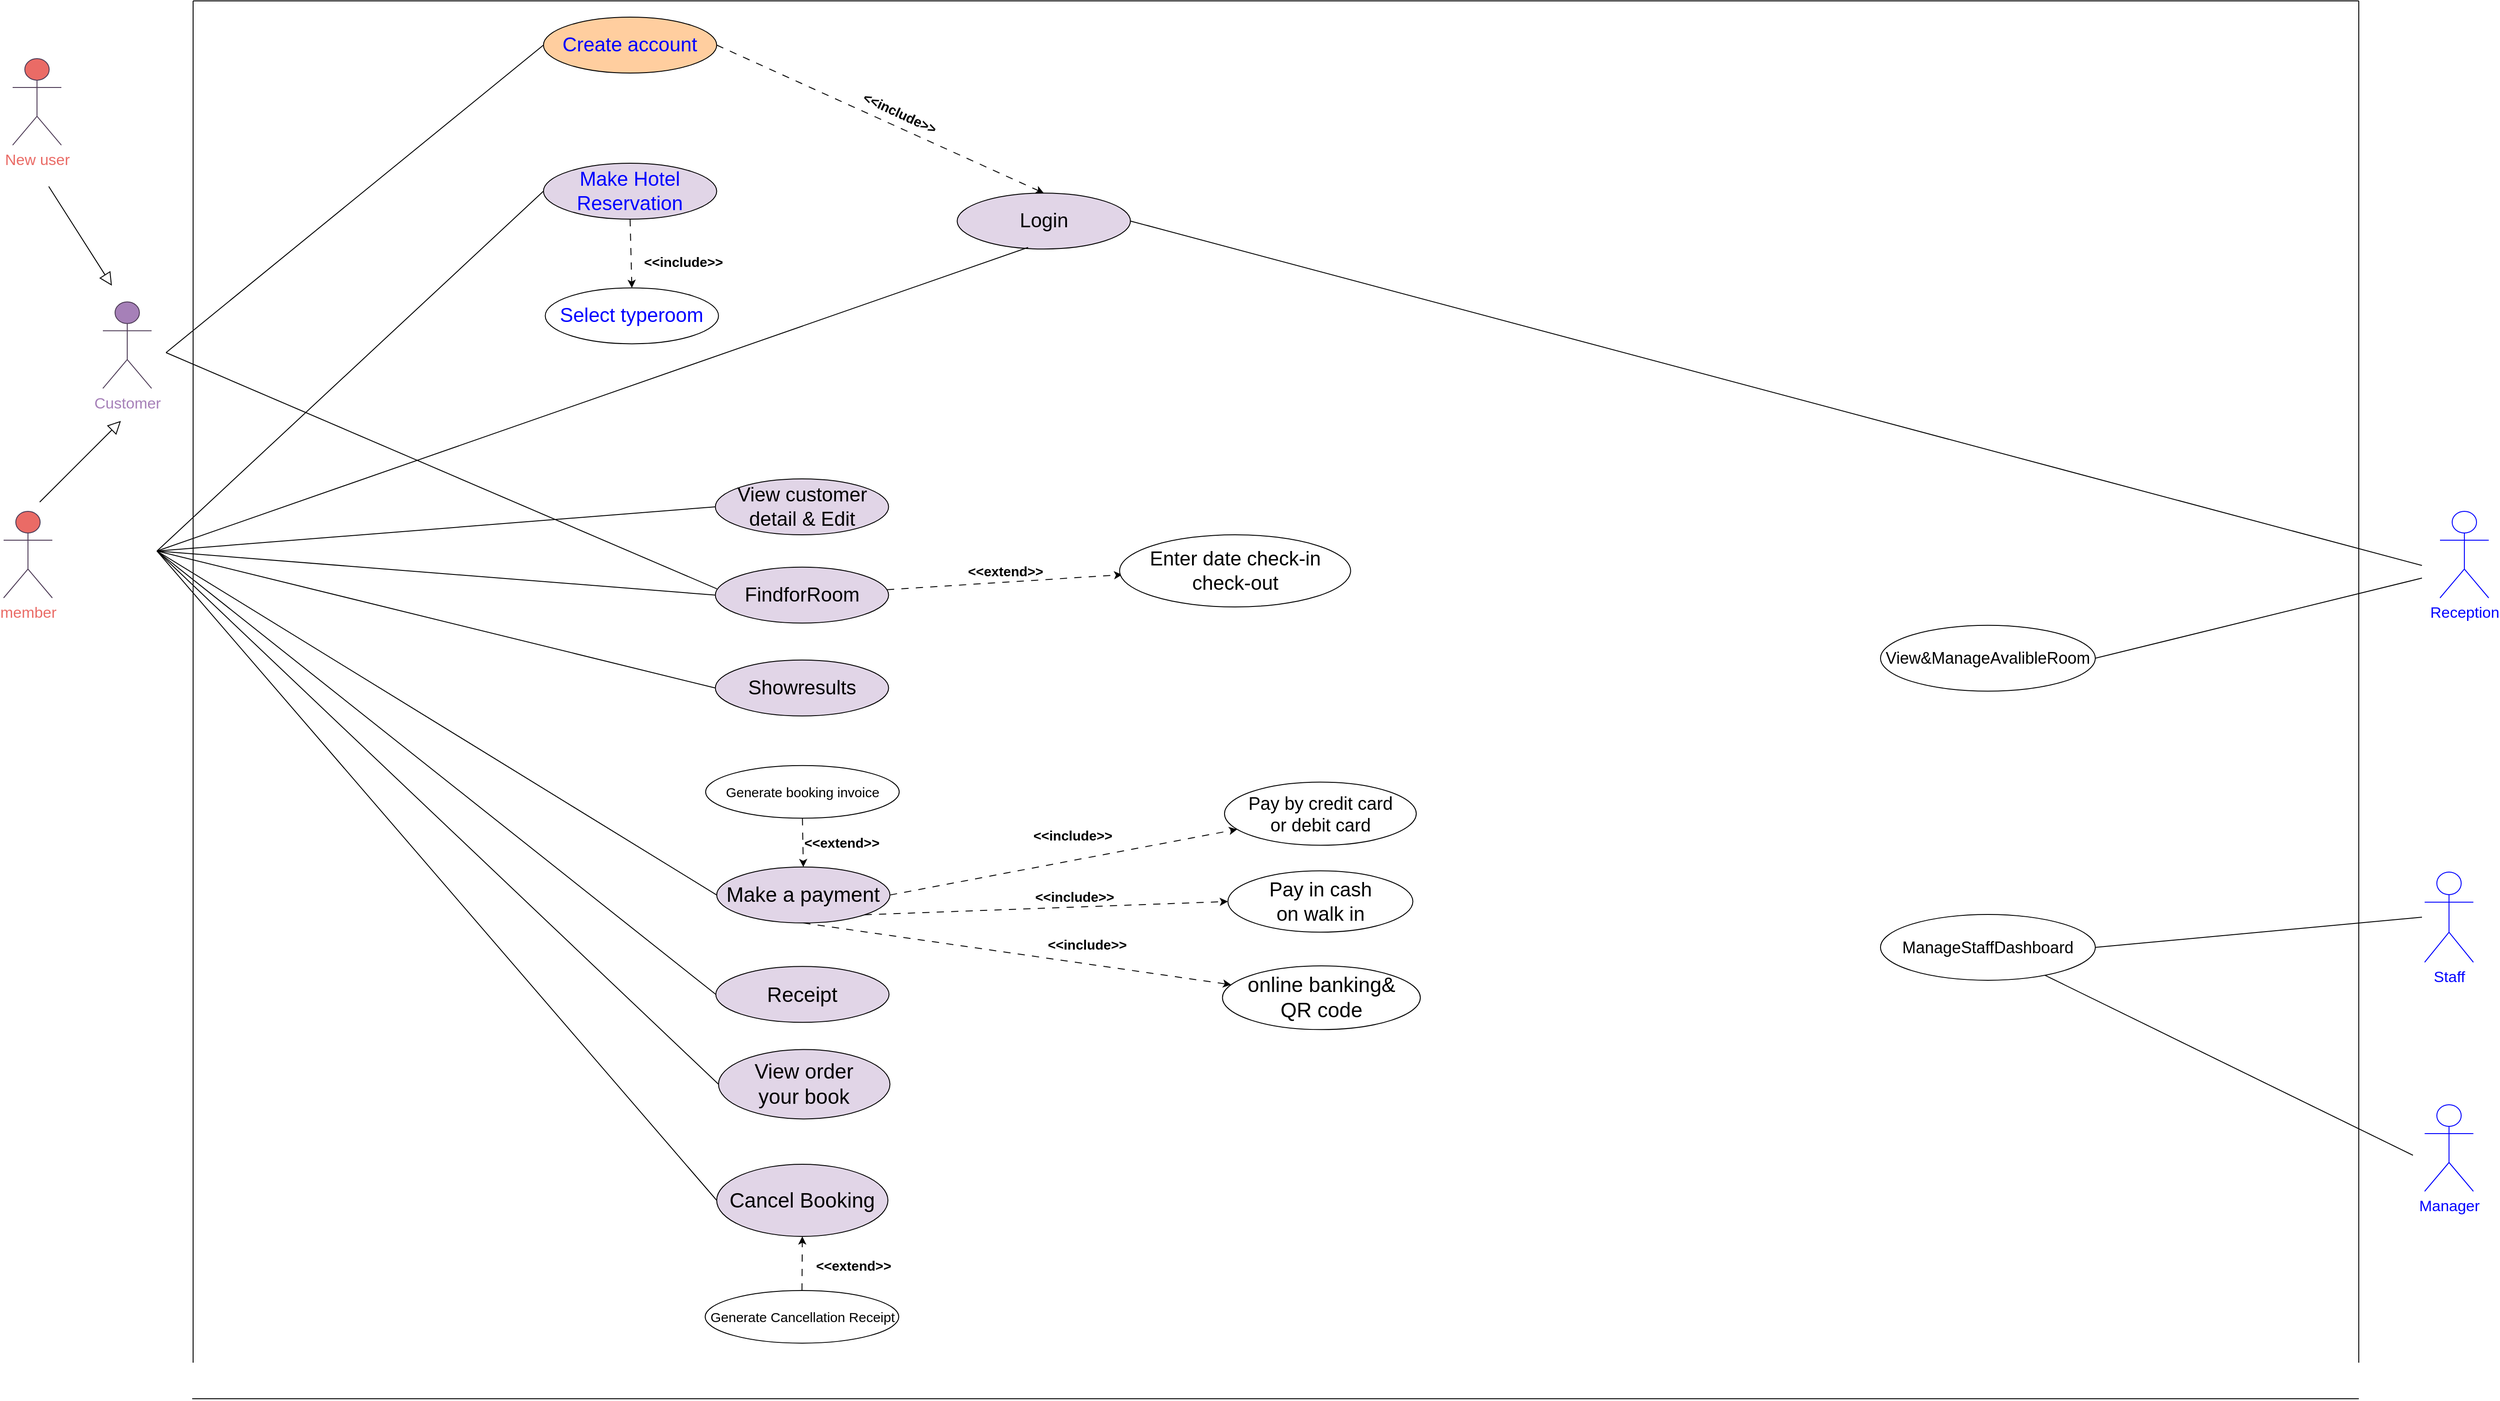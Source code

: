 <mxfile version="23.1.1" type="github">
  <diagram name="Page-1" id="PbKWOQbX_1PaZ53Zm29W">
    <mxGraphModel dx="6107" dy="3630" grid="1" gridSize="10" guides="1" tooltips="1" connect="1" arrows="1" fold="1" page="1" pageScale="1" pageWidth="2336" pageHeight="1654" background="#ffffff" math="0" shadow="0">
      <root>
        <mxCell id="0" />
        <mxCell id="1" parent="0" />
        <mxCell id="sUf9XbAU1CUpJkNU1rNn-33" style="rounded=0;orthogonalLoop=1;jettySize=auto;html=1;exitX=1;exitY=0.5;exitDx=0;exitDy=0;entryX=0.5;entryY=0;entryDx=0;entryDy=0;dashed=1;dashPattern=8 8;" parent="1" source="abd4hCFFGXDO6NItZaRm-3" target="abd4hCFFGXDO6NItZaRm-5" edge="1">
          <mxGeometry relative="1" as="geometry" />
        </mxCell>
        <mxCell id="abd4hCFFGXDO6NItZaRm-3" value="&lt;font style=&quot;font-size: 22px;&quot;&gt;Create account&lt;/font&gt;" style="ellipse;whiteSpace=wrap;html=1;fillColor=#FFCE9F;fontColor=#0000FF;" parent="1" vertex="1">
          <mxGeometry x="138.25" y="-62" width="192" height="62" as="geometry" />
        </mxCell>
        <mxCell id="abd4hCFFGXDO6NItZaRm-5" value="&lt;font style=&quot;font-size: 22px;&quot;&gt;Login&lt;/font&gt;" style="ellipse;whiteSpace=wrap;html=1;fillColor=#E1D5E7;" parent="1" vertex="1">
          <mxGeometry x="596.75" y="133.1" width="192" height="62" as="geometry" />
        </mxCell>
        <mxCell id="HL9QSUcujs9zinH3Ey6S-14" style="edgeStyle=none;shape=connector;rounded=0;orthogonalLoop=1;jettySize=auto;html=1;exitX=0;exitY=0.5;exitDx=0;exitDy=0;labelBackgroundColor=default;fontFamily=Helvetica;fontSize=11;fontColor=default;endArrow=none;endFill=0;" parent="1" source="abd4hCFFGXDO6NItZaRm-7" edge="1">
          <mxGeometry relative="1" as="geometry">
            <mxPoint x="-290" y="530" as="targetPoint" />
          </mxGeometry>
        </mxCell>
        <mxCell id="abd4hCFFGXDO6NItZaRm-7" value="&lt;font style=&quot;font-size: 22px;&quot;&gt;Make Hotel Reservation&lt;/font&gt;" style="ellipse;whiteSpace=wrap;html=1;fillColor=#E1D5E7;fontColor=#0000FF;" parent="1" vertex="1">
          <mxGeometry x="138.25" y="100" width="192" height="62" as="geometry" />
        </mxCell>
        <mxCell id="HL9QSUcujs9zinH3Ey6S-13" style="edgeStyle=none;shape=connector;rounded=0;orthogonalLoop=1;jettySize=auto;html=1;exitX=0;exitY=0.5;exitDx=0;exitDy=0;labelBackgroundColor=default;fontFamily=Helvetica;fontSize=11;fontColor=default;endArrow=none;endFill=0;" parent="1" source="abd4hCFFGXDO6NItZaRm-8" edge="1">
          <mxGeometry relative="1" as="geometry">
            <mxPoint x="-290" y="530" as="targetPoint" />
          </mxGeometry>
        </mxCell>
        <mxCell id="sUf9XbAU1CUpJkNU1rNn-21" value="" style="rounded=0;orthogonalLoop=1;jettySize=auto;html=1;dashed=1;dashPattern=8 8;strokeColor=#000000;" parent="1" source="abd4hCFFGXDO6NItZaRm-8" edge="1">
          <mxGeometry relative="1" as="geometry">
            <mxPoint x="779.588" y="556.277" as="targetPoint" />
          </mxGeometry>
        </mxCell>
        <mxCell id="abd4hCFFGXDO6NItZaRm-8" value="&lt;font style=&quot;font-size: 22px;&quot;&gt;FindforRoom&lt;/font&gt;" style="ellipse;whiteSpace=wrap;html=1;fillColor=#E1D5E7;" parent="1" vertex="1">
          <mxGeometry x="328.75" y="547.9" width="192" height="62" as="geometry" />
        </mxCell>
        <mxCell id="abd4hCFFGXDO6NItZaRm-9" value="&lt;font color=&quot;#a680b8&quot; style=&quot;font-size: 17px;&quot;&gt;Customer&lt;/font&gt;" style="shape=umlActor;verticalLabelPosition=bottom;verticalAlign=top;html=1;outlineConnect=0;strokeColor=#4E3C57;fillColor=#A680B8;" parent="1" vertex="1">
          <mxGeometry x="-350" y="253.73" width="54" height="96" as="geometry" />
        </mxCell>
        <mxCell id="HL9QSUcujs9zinH3Ey6S-16" style="edgeStyle=none;shape=connector;rounded=0;orthogonalLoop=1;jettySize=auto;html=1;exitX=0;exitY=0.5;exitDx=0;exitDy=0;labelBackgroundColor=default;fontFamily=Helvetica;fontSize=11;fontColor=default;endArrow=none;endFill=0;" parent="1" source="abd4hCFFGXDO6NItZaRm-10" edge="1">
          <mxGeometry relative="1" as="geometry">
            <mxPoint x="-290" y="530" as="targetPoint" />
          </mxGeometry>
        </mxCell>
        <mxCell id="sUf9XbAU1CUpJkNU1rNn-3" style="rounded=0;orthogonalLoop=1;jettySize=auto;html=1;exitX=0.5;exitY=1;exitDx=0;exitDy=0;dashed=1;dashPattern=8 8;strokeColor=#000000;" parent="1" source="abd4hCFFGXDO6NItZaRm-10" target="sUf9XbAU1CUpJkNU1rNn-2" edge="1">
          <mxGeometry relative="1" as="geometry" />
        </mxCell>
        <mxCell id="abd4hCFFGXDO6NItZaRm-10" value="&lt;font style=&quot;font-size: 23px;&quot;&gt;Make a payment&lt;/font&gt;" style="ellipse;whiteSpace=wrap;html=1;fillColor=#E1D5E7;" parent="1" vertex="1">
          <mxGeometry x="330.25" y="880.43" width="192" height="62" as="geometry" />
        </mxCell>
        <mxCell id="HL9QSUcujs9zinH3Ey6S-19" style="edgeStyle=none;shape=connector;rounded=0;orthogonalLoop=1;jettySize=auto;html=1;exitX=0;exitY=0.5;exitDx=0;exitDy=0;labelBackgroundColor=default;fontFamily=Helvetica;fontSize=11;fontColor=default;endArrow=none;endFill=0;" parent="1" source="abd4hCFFGXDO6NItZaRm-12" edge="1">
          <mxGeometry relative="1" as="geometry">
            <mxPoint x="-290" y="530" as="targetPoint" />
          </mxGeometry>
        </mxCell>
        <mxCell id="abd4hCFFGXDO6NItZaRm-12" value="&lt;font style=&quot;font-size: 23px;&quot;&gt;View order&lt;br&gt;your book&lt;/font&gt;" style="ellipse;whiteSpace=wrap;html=1;fillColor=#E1D5E7;" parent="1" vertex="1">
          <mxGeometry x="332.25" y="1082.75" width="190" height="77" as="geometry" />
        </mxCell>
        <mxCell id="HL9QSUcujs9zinH3Ey6S-21" style="edgeStyle=none;shape=connector;rounded=0;orthogonalLoop=1;jettySize=auto;html=1;exitX=0;exitY=0.5;exitDx=0;exitDy=0;labelBackgroundColor=default;fontFamily=Helvetica;fontSize=11;fontColor=default;endArrow=none;endFill=0;" parent="1" source="abd4hCFFGXDO6NItZaRm-14" edge="1">
          <mxGeometry relative="1" as="geometry">
            <mxPoint x="-290" y="530" as="targetPoint" />
          </mxGeometry>
        </mxCell>
        <mxCell id="abd4hCFFGXDO6NItZaRm-14" value="&lt;span style=&quot;font-size: 23px;&quot;&gt;Cancel Booking&lt;/span&gt;" style="ellipse;whiteSpace=wrap;html=1;fillColor=#E1D5E7;" parent="1" vertex="1">
          <mxGeometry x="330.25" y="1210" width="189.75" height="80" as="geometry" />
        </mxCell>
        <mxCell id="abd4hCFFGXDO6NItZaRm-17" value="&lt;font color=&quot;#0000ff&quot; style=&quot;font-size: 22px;&quot;&gt;Select typeroom&lt;/font&gt;" style="ellipse;whiteSpace=wrap;html=1;" parent="1" vertex="1">
          <mxGeometry x="140.25" y="238.21" width="192" height="62" as="geometry" />
        </mxCell>
        <mxCell id="abd4hCFFGXDO6NItZaRm-24" value="&lt;font style=&quot;font-size: 20px;&quot;&gt;Pay by credit card&lt;br&gt;or debit card&lt;/font&gt;" style="ellipse;whiteSpace=wrap;html=1;" parent="1" vertex="1">
          <mxGeometry x="893" y="786.27" width="212.5" height="70" as="geometry" />
        </mxCell>
        <mxCell id="abd4hCFFGXDO6NItZaRm-25" value="&lt;font style=&quot;font-size: 22px;&quot;&gt;Pay in cash&lt;br&gt;on walk in&lt;/font&gt;" style="ellipse;whiteSpace=wrap;html=1;" parent="1" vertex="1">
          <mxGeometry x="896.75" y="884.64" width="205" height="68" as="geometry" />
        </mxCell>
        <mxCell id="abd4hCFFGXDO6NItZaRm-28" value="&lt;font color=&quot;#0000ff&quot; style=&quot;font-size: 17px;&quot;&gt;Reception&lt;/font&gt;" style="shape=umlActor;verticalLabelPosition=bottom;verticalAlign=top;html=1;outlineConnect=0;fillColor=none;strokeColor=#0000FF;" parent="1" vertex="1">
          <mxGeometry x="2240" y="486" width="54" height="96" as="geometry" />
        </mxCell>
        <mxCell id="abd4hCFFGXDO6NItZaRm-44" value="&lt;font color=&quot;#0000ff&quot; style=&quot;font-size: 17px;&quot;&gt;Manager&lt;/font&gt;" style="shape=umlActor;verticalLabelPosition=bottom;verticalAlign=top;html=1;outlineConnect=0;strokeColor=#0000FF;" parent="1" vertex="1">
          <mxGeometry x="2223" y="1144" width="54" height="96" as="geometry" />
        </mxCell>
        <mxCell id="abd4hCFFGXDO6NItZaRm-45" value="&lt;font color=&quot;#0000ff&quot; style=&quot;font-size: 17px;&quot;&gt;Staff&lt;/font&gt;" style="shape=umlActor;verticalLabelPosition=bottom;verticalAlign=top;html=1;outlineConnect=0;strokeColor=#0000FF;" parent="1" vertex="1">
          <mxGeometry x="2223" y="886" width="54" height="100" as="geometry" />
        </mxCell>
        <mxCell id="HL9QSUcujs9zinH3Ey6S-56" value="&lt;span style=&quot;font-size: 15px;&quot;&gt;&lt;b&gt;&amp;lt;&amp;lt;include&amp;gt;&amp;gt;&lt;/b&gt;&lt;/span&gt;" style="text;html=1;strokeColor=none;fillColor=none;align=center;verticalAlign=middle;whiteSpace=wrap;rounded=0;fontSize=11;fontFamily=Helvetica;fontColor=default;rotation=0;" parent="1" vertex="1">
          <mxGeometry x="695.14" y="833.01" width="60" height="23.26" as="geometry" />
        </mxCell>
        <mxCell id="GftgdVyr85LCpUTzxrJk-7" style="edgeStyle=none;shape=connector;rounded=0;orthogonalLoop=1;jettySize=auto;html=1;exitX=1;exitY=0.5;exitDx=0;exitDy=0;labelBackgroundColor=default;fontFamily=Helvetica;fontSize=11;fontColor=default;endArrow=none;endFill=0;strokeColor=#000000;" parent="1" source="GftgdVyr85LCpUTzxrJk-8" edge="1">
          <mxGeometry relative="1" as="geometry">
            <mxPoint x="2220" y="936" as="targetPoint" />
          </mxGeometry>
        </mxCell>
        <mxCell id="GftgdVyr85LCpUTzxrJk-8" value="&lt;font style=&quot;font-size: 18px;&quot;&gt;ManageStaffDashboard&lt;/font&gt;" style="ellipse;whiteSpace=wrap;html=1;strokeColor=#000000;fillColor=#FFFFFF;" parent="1" vertex="1">
          <mxGeometry x="1620" y="933" width="238" height="73" as="geometry" />
        </mxCell>
        <mxCell id="GftgdVyr85LCpUTzxrJk-20" style="edgeStyle=none;shape=connector;rounded=0;orthogonalLoop=1;jettySize=auto;html=1;labelBackgroundColor=default;fontFamily=Helvetica;fontSize=11;fontColor=default;endArrow=none;endFill=0;exitX=1;exitY=0.5;exitDx=0;exitDy=0;" parent="1" source="abd4hCFFGXDO6NItZaRm-5" edge="1">
          <mxGeometry relative="1" as="geometry">
            <mxPoint x="2220" y="546" as="targetPoint" />
            <mxPoint x="1830" y="326" as="sourcePoint" />
          </mxGeometry>
        </mxCell>
        <mxCell id="plUVZPzh_fyqtbzstCr8-10" value="" style="endArrow=none;html=1;rounded=0;" parent="1" edge="1">
          <mxGeometry width="50" height="50" relative="1" as="geometry">
            <mxPoint x="-250" y="1430" as="sourcePoint" />
            <mxPoint x="-250" y="-80" as="targetPoint" />
          </mxGeometry>
        </mxCell>
        <mxCell id="plUVZPzh_fyqtbzstCr8-11" value="" style="endArrow=none;html=1;rounded=0;" parent="1" edge="1">
          <mxGeometry width="50" height="50" relative="1" as="geometry">
            <mxPoint x="-250" y="-80" as="sourcePoint" />
            <mxPoint x="2150" y="-80" as="targetPoint" />
          </mxGeometry>
        </mxCell>
        <mxCell id="plUVZPzh_fyqtbzstCr8-12" value="" style="endArrow=none;html=1;rounded=0;" parent="1" edge="1">
          <mxGeometry width="50" height="50" relative="1" as="geometry">
            <mxPoint x="2150" y="1430" as="sourcePoint" />
            <mxPoint x="2150" y="-80" as="targetPoint" />
          </mxGeometry>
        </mxCell>
        <mxCell id="plUVZPzh_fyqtbzstCr8-13" value="" style="endArrow=none;html=1;rounded=0;" parent="1" edge="1">
          <mxGeometry width="50" height="50" relative="1" as="geometry">
            <mxPoint x="-251" y="1470" as="sourcePoint" />
            <mxPoint x="2150" y="1470" as="targetPoint" />
          </mxGeometry>
        </mxCell>
        <mxCell id="XAenuANLJw4w3M3-tW0u-19" style="edgeStyle=none;shape=connector;rounded=0;orthogonalLoop=1;jettySize=auto;html=1;exitX=1;exitY=0.5;exitDx=0;exitDy=0;labelBackgroundColor=default;fontFamily=Helvetica;fontSize=11;fontColor=default;endArrow=classic;endFill=1;dashed=1;dashPattern=8 8;" parent="1" target="abd4hCFFGXDO6NItZaRm-24" edge="1" source="abd4hCFFGXDO6NItZaRm-10">
          <mxGeometry relative="1" as="geometry">
            <mxPoint x="702.25" y="804.19" as="sourcePoint" />
            <mxPoint x="870.25" y="804.64" as="targetPoint" />
          </mxGeometry>
        </mxCell>
        <mxCell id="XAenuANLJw4w3M3-tW0u-20" style="edgeStyle=none;shape=connector;rounded=0;orthogonalLoop=1;jettySize=auto;html=1;exitX=1;exitY=1;exitDx=0;exitDy=0;labelBackgroundColor=default;fontFamily=Helvetica;fontSize=11;fontColor=default;endArrow=classic;endFill=1;dashed=1;dashPattern=8 8;entryX=0;entryY=0.5;entryDx=0;entryDy=0;" parent="1" source="abd4hCFFGXDO6NItZaRm-10" target="abd4hCFFGXDO6NItZaRm-25" edge="1">
          <mxGeometry relative="1" as="geometry">
            <mxPoint x="1115.25" y="804.11" as="sourcePoint" />
            <mxPoint x="1270.25" y="804.64" as="targetPoint" />
          </mxGeometry>
        </mxCell>
        <mxCell id="XAenuANLJw4w3M3-tW0u-21" style="edgeStyle=none;shape=connector;rounded=0;orthogonalLoop=1;jettySize=auto;html=1;labelBackgroundColor=default;fontFamily=Helvetica;fontSize=11;fontColor=default;endArrow=none;endFill=0;strokeColor=#000000;" parent="1" source="GftgdVyr85LCpUTzxrJk-8" edge="1">
          <mxGeometry relative="1" as="geometry">
            <mxPoint x="2210" y="1200" as="targetPoint" />
            <mxPoint x="2010" y="1190" as="sourcePoint" />
          </mxGeometry>
        </mxCell>
        <mxCell id="XAenuANLJw4w3M3-tW0u-22" value="&lt;font style=&quot;font-size: 18px;&quot;&gt;View&amp;amp;ManageAvalibleRoom&lt;/font&gt;" style="ellipse;whiteSpace=wrap;html=1;strokeColor=#000000;fillColor=#FFFFFF;" parent="1" vertex="1">
          <mxGeometry x="1620" y="612.4" width="238" height="73" as="geometry" />
        </mxCell>
        <mxCell id="XAenuANLJw4w3M3-tW0u-23" style="edgeStyle=none;shape=connector;rounded=0;orthogonalLoop=1;jettySize=auto;html=1;exitX=1;exitY=0.5;exitDx=0;exitDy=0;labelBackgroundColor=default;fontFamily=Helvetica;fontSize=11;fontColor=default;endArrow=none;endFill=0;strokeColor=#000000;" parent="1" source="XAenuANLJw4w3M3-tW0u-22" edge="1">
          <mxGeometry relative="1" as="geometry">
            <mxPoint x="2220" y="560" as="targetPoint" />
            <mxPoint x="2018" y="618" as="sourcePoint" />
          </mxGeometry>
        </mxCell>
        <mxCell id="XAenuANLJw4w3M3-tW0u-25" value="&lt;span style=&quot;font-size: 23px;&quot;&gt;Receipt&lt;/span&gt;" style="ellipse;whiteSpace=wrap;html=1;fillColor=#E1D5E7;" parent="1" vertex="1">
          <mxGeometry x="329.25" y="990.64" width="192" height="62" as="geometry" />
        </mxCell>
        <mxCell id="XAenuANLJw4w3M3-tW0u-26" style="edgeStyle=none;shape=connector;rounded=0;orthogonalLoop=1;jettySize=auto;html=1;exitX=0;exitY=0.5;exitDx=0;exitDy=0;labelBackgroundColor=default;fontFamily=Helvetica;fontSize=11;fontColor=default;endArrow=none;endFill=0;" parent="1" source="XAenuANLJw4w3M3-tW0u-25" edge="1">
          <mxGeometry relative="1" as="geometry">
            <mxPoint x="-290" y="530" as="targetPoint" />
            <mxPoint x="430" y="1054" as="sourcePoint" />
          </mxGeometry>
        </mxCell>
        <mxCell id="sUf9XbAU1CUpJkNU1rNn-2" value="&lt;font style=&quot;font-size: 23px;&quot;&gt;online banking&amp;amp;&lt;br&gt;QR code&lt;/font&gt;" style="ellipse;whiteSpace=wrap;html=1;fillColor=#FFFFFF;" parent="1" vertex="1">
          <mxGeometry x="890.75" y="990" width="219.25" height="70.64" as="geometry" />
        </mxCell>
        <mxCell id="sUf9XbAU1CUpJkNU1rNn-4" value="&lt;span style=&quot;font-size: 15px;&quot;&gt;&lt;b&gt;&amp;lt;&amp;lt;include&amp;gt;&amp;gt;&lt;/b&gt;&lt;/span&gt;" style="text;html=1;strokeColor=none;fillColor=none;align=center;verticalAlign=middle;whiteSpace=wrap;rounded=0;fontSize=11;fontFamily=Helvetica;fontColor=default;rotation=0;" parent="1" vertex="1">
          <mxGeometry x="675.89" y="900" width="101.57" height="25.79" as="geometry" />
        </mxCell>
        <mxCell id="sUf9XbAU1CUpJkNU1rNn-20" value="&lt;font style=&quot;font-size: 22px;&quot;&gt;Enter date check-in&lt;br&gt;check-out&lt;br&gt;&lt;/font&gt;" style="ellipse;whiteSpace=wrap;html=1;fillColor=#FFFFFF;" parent="1" vertex="1">
          <mxGeometry x="776.75" y="512" width="256" height="80" as="geometry" />
        </mxCell>
        <mxCell id="sUf9XbAU1CUpJkNU1rNn-22" value="&lt;span style=&quot;font-size: 15px;&quot;&gt;&lt;b&gt;&amp;lt;&amp;lt;extend&amp;gt;&amp;gt;&lt;/b&gt;&lt;/span&gt;" style="text;html=1;strokeColor=none;fillColor=none;align=center;verticalAlign=middle;whiteSpace=wrap;rounded=0;fontSize=11;fontFamily=Helvetica;fontColor=default;rotation=0;" parent="1" vertex="1">
          <mxGeometry x="596.75" y="537.9" width="106.89" height="28.21" as="geometry" />
        </mxCell>
        <mxCell id="sUf9XbAU1CUpJkNU1rNn-23" style="edgeStyle=none;shape=connector;rounded=0;orthogonalLoop=1;jettySize=auto;html=1;labelBackgroundColor=default;fontFamily=Helvetica;fontSize=11;fontColor=default;endArrow=none;endFill=0;exitX=0;exitY=0.5;exitDx=0;exitDy=0;" parent="1" source="sUf9XbAU1CUpJkNU1rNn-24" edge="1">
          <mxGeometry relative="1" as="geometry">
            <mxPoint x="-290" y="530" as="targetPoint" />
            <mxPoint x="410" y="410" as="sourcePoint" />
          </mxGeometry>
        </mxCell>
        <mxCell id="sUf9XbAU1CUpJkNU1rNn-24" value="&lt;font style=&quot;font-size: 22px;&quot;&gt;Showresults&lt;/font&gt;" style="ellipse;whiteSpace=wrap;html=1;fillColor=#E1D5E7;" parent="1" vertex="1">
          <mxGeometry x="328.75" y="650.9" width="192" height="62" as="geometry" />
        </mxCell>
        <mxCell id="k06xVZVF5IvoQffH03tP-1" value="" style="endArrow=classic;html=1;rounded=0;exitX=0.5;exitY=1;exitDx=0;exitDy=0;entryX=0.5;entryY=0;entryDx=0;entryDy=0;dashed=1;dashPattern=8 8;" edge="1" parent="1" source="abd4hCFFGXDO6NItZaRm-7" target="abd4hCFFGXDO6NItZaRm-17">
          <mxGeometry width="50" height="50" relative="1" as="geometry">
            <mxPoint x="119" y="308.21" as="sourcePoint" />
            <mxPoint x="169" y="258.21" as="targetPoint" />
          </mxGeometry>
        </mxCell>
        <mxCell id="k06xVZVF5IvoQffH03tP-2" value="&lt;span style=&quot;font-size: 15px;&quot;&gt;&lt;b&gt;&amp;lt;&amp;lt;include&amp;gt;&amp;gt;&lt;/b&gt;&lt;/span&gt;" style="text;html=1;strokeColor=none;fillColor=none;align=center;verticalAlign=middle;whiteSpace=wrap;rounded=0;fontSize=11;fontFamily=Helvetica;fontColor=default;rotation=0;" vertex="1" parent="1">
          <mxGeometry x="240.0" y="195.1" width="106.89" height="28.21" as="geometry" />
        </mxCell>
        <mxCell id="k06xVZVF5IvoQffH03tP-3" value="" style="endArrow=none;html=1;rounded=0;entryX=0;entryY=0.5;entryDx=0;entryDy=0;" edge="1" parent="1" target="k06xVZVF5IvoQffH03tP-4">
          <mxGeometry width="50" height="50" relative="1" as="geometry">
            <mxPoint x="-290" y="530" as="sourcePoint" />
            <mxPoint x="270" y="490" as="targetPoint" />
          </mxGeometry>
        </mxCell>
        <mxCell id="k06xVZVF5IvoQffH03tP-4" value="&lt;font style=&quot;font-size: 22px;&quot;&gt;View customer detail &amp;amp; Edit&lt;/font&gt;" style="ellipse;whiteSpace=wrap;html=1;fillColor=#E1D5E7;" vertex="1" parent="1">
          <mxGeometry x="328.75" y="450" width="192" height="62" as="geometry" />
        </mxCell>
        <mxCell id="k06xVZVF5IvoQffH03tP-6" value="&lt;font style=&quot;font-size: 15px;&quot;&gt;Generate booking invoice&lt;/font&gt;" style="ellipse;whiteSpace=wrap;html=1;" vertex="1" parent="1">
          <mxGeometry x="318" y="767.9" width="214.5" height="58.37" as="geometry" />
        </mxCell>
        <mxCell id="k06xVZVF5IvoQffH03tP-7" style="edgeStyle=none;shape=connector;rounded=0;orthogonalLoop=1;jettySize=auto;html=1;exitX=0.5;exitY=1;exitDx=0;exitDy=0;labelBackgroundColor=default;fontFamily=Helvetica;fontSize=11;fontColor=default;endArrow=classic;endFill=1;dashed=1;dashPattern=8 8;entryX=0.5;entryY=0;entryDx=0;entryDy=0;" edge="1" parent="1" source="k06xVZVF5IvoQffH03tP-6" target="abd4hCFFGXDO6NItZaRm-10">
          <mxGeometry relative="1" as="geometry">
            <mxPoint x="431.25" y="854.64" as="sourcePoint" />
            <mxPoint x="599.25" y="855.09" as="targetPoint" />
          </mxGeometry>
        </mxCell>
        <mxCell id="k06xVZVF5IvoQffH03tP-8" value="&lt;span style=&quot;font-size: 15px;&quot;&gt;&lt;b&gt;&amp;lt;&amp;lt;extend&amp;gt;&amp;gt;&lt;/b&gt;&lt;/span&gt;" style="text;html=1;strokeColor=none;fillColor=none;align=center;verticalAlign=middle;whiteSpace=wrap;rounded=0;fontSize=11;fontFamily=Helvetica;fontColor=default;rotation=0;" vertex="1" parent="1">
          <mxGeometry x="439.25" y="841.64" width="60" height="23.26" as="geometry" />
        </mxCell>
        <mxCell id="k06xVZVF5IvoQffH03tP-10" value="&lt;font style=&quot;font-size: 15px;&quot;&gt;Generate Cancellation Receipt&lt;/font&gt;" style="ellipse;whiteSpace=wrap;html=1;" vertex="1" parent="1">
          <mxGeometry x="317.5" y="1350" width="214.5" height="58.37" as="geometry" />
        </mxCell>
        <mxCell id="k06xVZVF5IvoQffH03tP-11" value="" style="endArrow=classic;html=1;rounded=0;exitX=0.5;exitY=0;exitDx=0;exitDy=0;entryX=0.5;entryY=1;entryDx=0;entryDy=0;dashed=1;dashPattern=8 8;" edge="1" parent="1" source="k06xVZVF5IvoQffH03tP-10" target="abd4hCFFGXDO6NItZaRm-14">
          <mxGeometry width="50" height="50" relative="1" as="geometry">
            <mxPoint x="560" y="1360" as="sourcePoint" />
            <mxPoint x="610" y="1310" as="targetPoint" />
          </mxGeometry>
        </mxCell>
        <mxCell id="k06xVZVF5IvoQffH03tP-12" value="&lt;span style=&quot;font-size: 15px;&quot;&gt;&lt;b&gt;&amp;lt;&amp;lt;extend&amp;gt;&amp;gt;&lt;/b&gt;&lt;/span&gt;" style="text;html=1;strokeColor=none;fillColor=none;align=center;verticalAlign=middle;whiteSpace=wrap;rounded=0;fontSize=11;fontFamily=Helvetica;fontColor=default;rotation=0;" vertex="1" parent="1">
          <mxGeometry x="452.11" y="1310" width="60" height="23.26" as="geometry" />
        </mxCell>
        <mxCell id="k06xVZVF5IvoQffH03tP-13" value="&lt;span style=&quot;font-size: 15px;&quot;&gt;&lt;b&gt;&amp;lt;&amp;lt;include&amp;gt;&amp;gt;&lt;/b&gt;&lt;/span&gt;" style="text;html=1;strokeColor=none;fillColor=none;align=center;verticalAlign=middle;whiteSpace=wrap;rounded=0;fontSize=11;fontFamily=Helvetica;fontColor=default;rotation=0;" vertex="1" parent="1">
          <mxGeometry x="690" y="952.64" width="101.57" height="25.79" as="geometry" />
        </mxCell>
        <mxCell id="k06xVZVF5IvoQffH03tP-17" value="&lt;font color=&quot;#ea6b66&quot; style=&quot;font-size: 17px;&quot;&gt;New user&lt;/font&gt;" style="shape=umlActor;verticalLabelPosition=bottom;verticalAlign=top;html=1;outlineConnect=0;strokeColor=#4E3C57;fillColor=#EA6B66;" vertex="1" parent="1">
          <mxGeometry x="-450" y="-16.06" width="54" height="96" as="geometry" />
        </mxCell>
        <mxCell id="k06xVZVF5IvoQffH03tP-19" value="" style="endArrow=block;endFill=0;endSize=12;html=1;rounded=0;" edge="1" parent="1">
          <mxGeometry width="160" relative="1" as="geometry">
            <mxPoint x="-410" y="125.73" as="sourcePoint" />
            <mxPoint x="-340" y="235.73" as="targetPoint" />
          </mxGeometry>
        </mxCell>
        <mxCell id="k06xVZVF5IvoQffH03tP-20" value="&lt;font color=&quot;#ea6b66&quot; style=&quot;font-size: 17px;&quot;&gt;member&lt;/font&gt;" style="shape=umlActor;verticalLabelPosition=bottom;verticalAlign=top;html=1;outlineConnect=0;strokeColor=#4E3C57;fillColor=#EA6B66;" vertex="1" parent="1">
          <mxGeometry x="-460" y="486" width="54" height="96" as="geometry" />
        </mxCell>
        <mxCell id="k06xVZVF5IvoQffH03tP-21" value="" style="endArrow=block;endFill=0;endSize=12;html=1;rounded=0;" edge="1" parent="1">
          <mxGeometry width="160" relative="1" as="geometry">
            <mxPoint x="-420" y="475.73" as="sourcePoint" />
            <mxPoint x="-330" y="385.73" as="targetPoint" />
          </mxGeometry>
        </mxCell>
        <mxCell id="k06xVZVF5IvoQffH03tP-26" style="edgeStyle=none;shape=connector;rounded=0;orthogonalLoop=1;jettySize=auto;html=1;labelBackgroundColor=default;fontFamily=Helvetica;fontSize=11;fontColor=default;endArrow=none;endFill=0;exitX=0;exitY=0.5;exitDx=0;exitDy=0;" edge="1" parent="1" source="abd4hCFFGXDO6NItZaRm-3">
          <mxGeometry relative="1" as="geometry">
            <mxPoint x="-280" y="310" as="targetPoint" />
            <mxPoint x="50" y="60" as="sourcePoint" />
          </mxGeometry>
        </mxCell>
        <mxCell id="k06xVZVF5IvoQffH03tP-27" style="edgeStyle=none;shape=connector;rounded=0;orthogonalLoop=1;jettySize=auto;html=1;labelBackgroundColor=default;fontFamily=Helvetica;fontSize=11;fontColor=default;endArrow=none;endFill=0;exitX=0.009;exitY=0.388;exitDx=0;exitDy=0;exitPerimeter=0;" edge="1" parent="1" source="abd4hCFFGXDO6NItZaRm-8">
          <mxGeometry relative="1" as="geometry">
            <mxPoint x="-280" y="310" as="targetPoint" />
            <mxPoint x="148" y="-21" as="sourcePoint" />
          </mxGeometry>
        </mxCell>
        <mxCell id="k06xVZVF5IvoQffH03tP-28" value="&lt;span style=&quot;font-size: 15px;&quot;&gt;&lt;b&gt;&amp;lt;&amp;lt;include&amp;gt;&amp;gt;&lt;/b&gt;&lt;/span&gt;" style="text;html=1;strokeColor=none;fillColor=none;align=center;verticalAlign=middle;whiteSpace=wrap;rounded=0;fontSize=11;fontFamily=Helvetica;fontColor=default;rotation=25;" vertex="1" parent="1">
          <mxGeometry x="480.0" y="30" width="106.89" height="28.21" as="geometry" />
        </mxCell>
        <mxCell id="k06xVZVF5IvoQffH03tP-29" style="edgeStyle=none;shape=connector;rounded=0;orthogonalLoop=1;jettySize=auto;html=1;exitX=0.409;exitY=0.972;exitDx=0;exitDy=0;labelBackgroundColor=default;fontFamily=Helvetica;fontSize=11;fontColor=default;endArrow=none;endFill=0;exitPerimeter=0;" edge="1" parent="1" source="abd4hCFFGXDO6NItZaRm-5">
          <mxGeometry relative="1" as="geometry">
            <mxPoint x="-290" y="530" as="targetPoint" />
            <mxPoint x="148" y="141" as="sourcePoint" />
          </mxGeometry>
        </mxCell>
      </root>
    </mxGraphModel>
  </diagram>
</mxfile>
